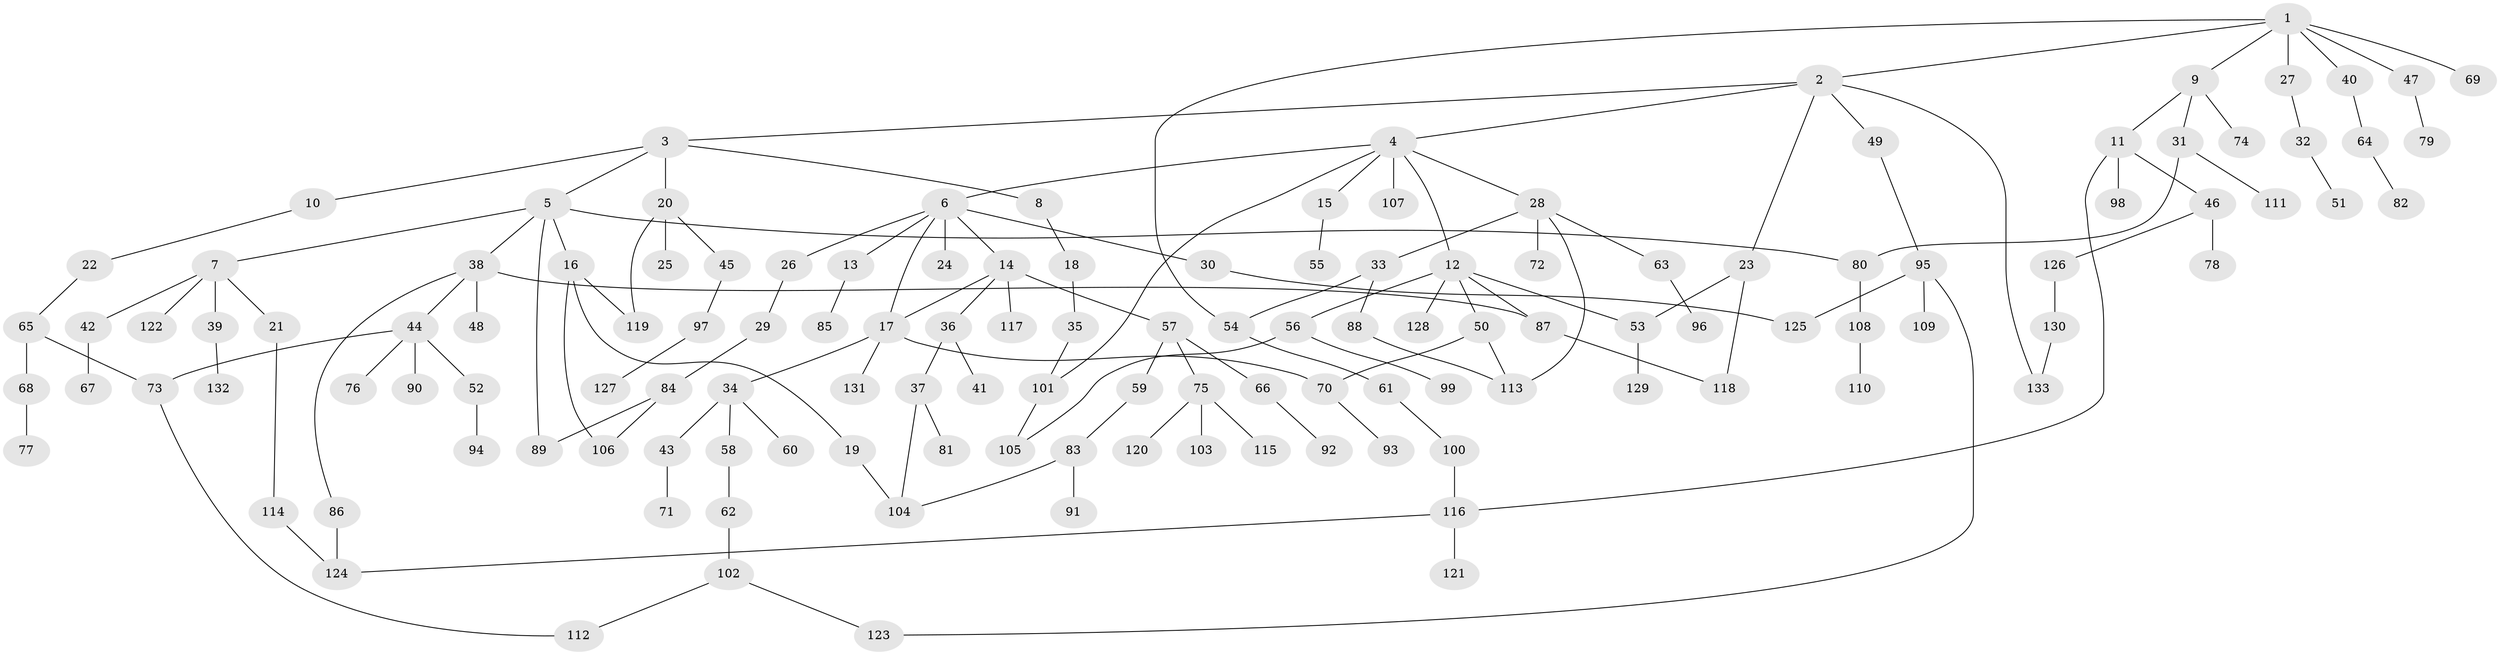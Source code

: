 // Generated by graph-tools (version 1.1) at 2025/01/03/09/25 03:01:04]
// undirected, 133 vertices, 156 edges
graph export_dot {
graph [start="1"]
  node [color=gray90,style=filled];
  1;
  2;
  3;
  4;
  5;
  6;
  7;
  8;
  9;
  10;
  11;
  12;
  13;
  14;
  15;
  16;
  17;
  18;
  19;
  20;
  21;
  22;
  23;
  24;
  25;
  26;
  27;
  28;
  29;
  30;
  31;
  32;
  33;
  34;
  35;
  36;
  37;
  38;
  39;
  40;
  41;
  42;
  43;
  44;
  45;
  46;
  47;
  48;
  49;
  50;
  51;
  52;
  53;
  54;
  55;
  56;
  57;
  58;
  59;
  60;
  61;
  62;
  63;
  64;
  65;
  66;
  67;
  68;
  69;
  70;
  71;
  72;
  73;
  74;
  75;
  76;
  77;
  78;
  79;
  80;
  81;
  82;
  83;
  84;
  85;
  86;
  87;
  88;
  89;
  90;
  91;
  92;
  93;
  94;
  95;
  96;
  97;
  98;
  99;
  100;
  101;
  102;
  103;
  104;
  105;
  106;
  107;
  108;
  109;
  110;
  111;
  112;
  113;
  114;
  115;
  116;
  117;
  118;
  119;
  120;
  121;
  122;
  123;
  124;
  125;
  126;
  127;
  128;
  129;
  130;
  131;
  132;
  133;
  1 -- 2;
  1 -- 9;
  1 -- 27;
  1 -- 40;
  1 -- 47;
  1 -- 54;
  1 -- 69;
  2 -- 3;
  2 -- 4;
  2 -- 23;
  2 -- 49;
  2 -- 133;
  3 -- 5;
  3 -- 8;
  3 -- 10;
  3 -- 20;
  4 -- 6;
  4 -- 12;
  4 -- 15;
  4 -- 28;
  4 -- 101;
  4 -- 107;
  5 -- 7;
  5 -- 16;
  5 -- 38;
  5 -- 89;
  5 -- 80;
  6 -- 13;
  6 -- 14;
  6 -- 24;
  6 -- 26;
  6 -- 30;
  6 -- 17;
  7 -- 21;
  7 -- 39;
  7 -- 42;
  7 -- 122;
  8 -- 18;
  9 -- 11;
  9 -- 31;
  9 -- 74;
  10 -- 22;
  11 -- 46;
  11 -- 98;
  11 -- 116;
  12 -- 50;
  12 -- 56;
  12 -- 128;
  12 -- 87;
  12 -- 53;
  13 -- 85;
  14 -- 17;
  14 -- 36;
  14 -- 57;
  14 -- 117;
  15 -- 55;
  16 -- 19;
  16 -- 106;
  16 -- 119;
  17 -- 34;
  17 -- 131;
  17 -- 70;
  18 -- 35;
  19 -- 104;
  20 -- 25;
  20 -- 45;
  20 -- 119;
  21 -- 114;
  22 -- 65;
  23 -- 53;
  23 -- 118;
  26 -- 29;
  27 -- 32;
  28 -- 33;
  28 -- 63;
  28 -- 72;
  28 -- 113;
  29 -- 84;
  30 -- 125;
  31 -- 80;
  31 -- 111;
  32 -- 51;
  33 -- 88;
  33 -- 54;
  34 -- 43;
  34 -- 58;
  34 -- 60;
  35 -- 101;
  36 -- 37;
  36 -- 41;
  37 -- 81;
  37 -- 104;
  38 -- 44;
  38 -- 48;
  38 -- 86;
  38 -- 87;
  39 -- 132;
  40 -- 64;
  42 -- 67;
  43 -- 71;
  44 -- 52;
  44 -- 73;
  44 -- 76;
  44 -- 90;
  45 -- 97;
  46 -- 78;
  46 -- 126;
  47 -- 79;
  49 -- 95;
  50 -- 70;
  50 -- 113;
  52 -- 94;
  53 -- 129;
  54 -- 61;
  56 -- 99;
  56 -- 105;
  57 -- 59;
  57 -- 66;
  57 -- 75;
  58 -- 62;
  59 -- 83;
  61 -- 100;
  62 -- 102;
  63 -- 96;
  64 -- 82;
  65 -- 68;
  65 -- 73;
  66 -- 92;
  68 -- 77;
  70 -- 93;
  73 -- 112;
  75 -- 103;
  75 -- 115;
  75 -- 120;
  80 -- 108;
  83 -- 91;
  83 -- 104;
  84 -- 89;
  84 -- 106;
  86 -- 124;
  87 -- 118;
  88 -- 113;
  95 -- 109;
  95 -- 125;
  95 -- 123;
  97 -- 127;
  100 -- 116;
  101 -- 105;
  102 -- 123;
  102 -- 112;
  108 -- 110;
  114 -- 124;
  116 -- 121;
  116 -- 124;
  126 -- 130;
  130 -- 133;
}
